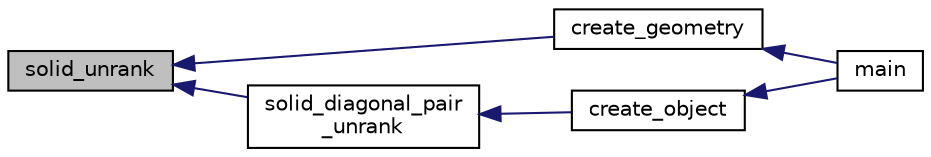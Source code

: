 digraph "solid_unrank"
{
  edge [fontname="Helvetica",fontsize="10",labelfontname="Helvetica",labelfontsize="10"];
  node [fontname="Helvetica",fontsize="10",shape=record];
  rankdir="LR";
  Node757 [label="solid_unrank",height=0.2,width=0.4,color="black", fillcolor="grey75", style="filled", fontcolor="black"];
  Node757 -> Node758 [dir="back",color="midnightblue",fontsize="10",style="solid",fontname="Helvetica"];
  Node758 [label="create_geometry",height=0.2,width=0.4,color="black", fillcolor="white", style="filled",URL="$de/d10/hamming_8_c.html#abb255fb19bad84799f04dcf4ffddb57b"];
  Node758 -> Node759 [dir="back",color="midnightblue",fontsize="10",style="solid",fontname="Helvetica"];
  Node759 [label="main",height=0.2,width=0.4,color="black", fillcolor="white", style="filled",URL="$de/d10/hamming_8_c.html#a3c04138a5bfe5d72780bb7e82a18e627"];
  Node757 -> Node760 [dir="back",color="midnightblue",fontsize="10",style="solid",fontname="Helvetica"];
  Node760 [label="solid_diagonal_pair\l_unrank",height=0.2,width=0.4,color="black", fillcolor="white", style="filled",URL="$de/d10/hamming_8_c.html#a5d57b4de506bae7edef768fbf327ef40"];
  Node760 -> Node761 [dir="back",color="midnightblue",fontsize="10",style="solid",fontname="Helvetica"];
  Node761 [label="create_object",height=0.2,width=0.4,color="black", fillcolor="white", style="filled",URL="$de/d10/hamming_8_c.html#a290a0a0fa4965131997904ad9fe1840b"];
  Node761 -> Node759 [dir="back",color="midnightblue",fontsize="10",style="solid",fontname="Helvetica"];
}
